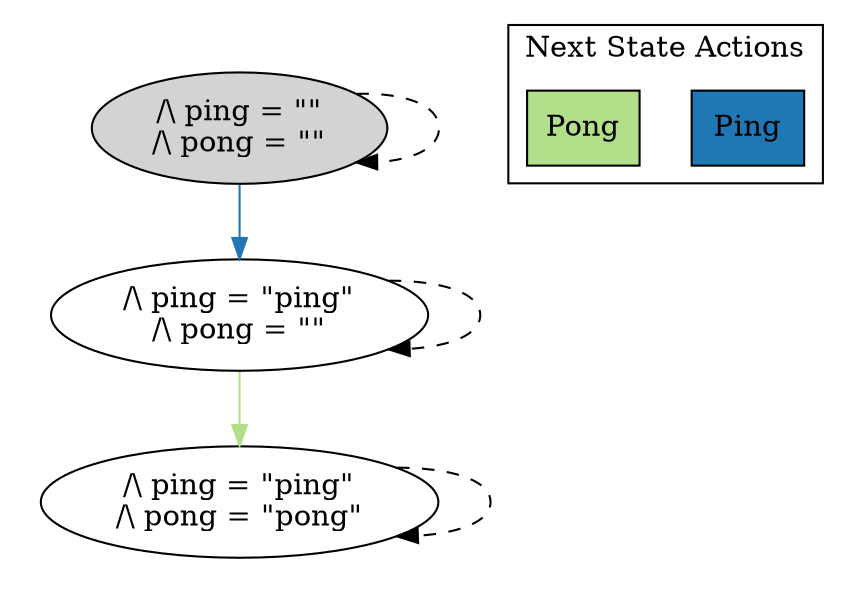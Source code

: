 strict digraph DiskGraph {
edge [colorscheme="paired12"]
nodesep=0.35;
subgraph cluster_graph {
color="white";
6211424821911112567 [label="/\\ ping = \"\"\n/\\ pong = \"\"",style = filled]
6211424821911112567 -> 8447265427843234589 [label="",color="2",fontcolor="2"];
8447265427843234589 [label="/\\ ping = \"ping\"\n/\\ pong = \"\""];
6211424821911112567 -> 6211424821911112567 [style="dashed"];
8447265427843234589 -> -3428352313318482272 [label="",color="3",fontcolor="3"];
-3428352313318482272 [label="/\\ ping = \"ping\"\n/\\ pong = \"pong\""];
8447265427843234589 -> 8447265427843234589 [style="dashed"];
-3428352313318482272 -> -3428352313318482272 [style="dashed"];
{rank = same; 6211424821911112567;}
{rank = same; 8447265427843234589;}
{rank = same; -3428352313318482272;}
}
subgraph cluster_legend {graph[style=bold];label = "Next State Actions" style="solid"
node [ labeljust="l",colorscheme="paired12",style=filled,shape=record ]
Ping [label="Ping",fillcolor=2]
Pong [label="Pong",fillcolor=3]
}}